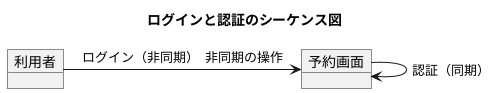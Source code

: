 @startuml 演習4-2
title ログインと認証のシーケンス図

object 利用者
object 予約画面

利用者 -> 予約画面: ログイン（非同期）  非同期の操作

予約画面 -> 予約画面: 認証（同期）

@enduml
